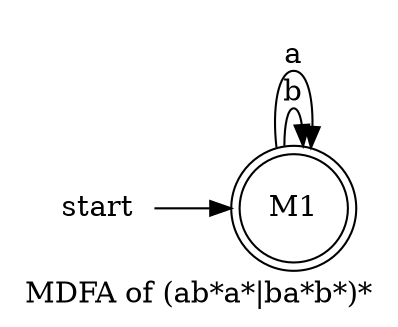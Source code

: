 digraph
  G { label="MDFA of (ab*a*|ba*b*)*";
 
rankdir=LR
start[shape =none]
start ->node_1
node_1 [label="M1", shape = doublecircle]
node_1 -> node_1 [label ="b"]
node_1 -> node_1 [label ="a"]
}
